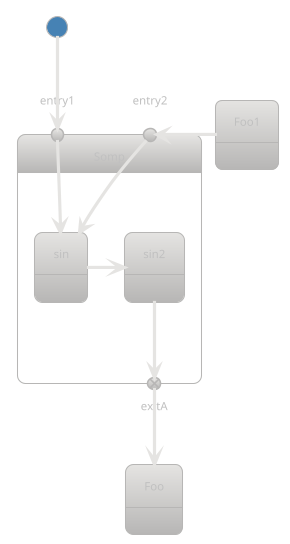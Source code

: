 ' Do not edit
' Theme Gallery
' autogenerated by script
'
@startuml
!theme metal
state Somp {
  state entry1 <<entryPoint>>
  state entry2 <<entryPoint>>
  state sin
  entry1 --> sin
  entry2 -> sin
  sin -> sin2
  sin2 --> exitA <<exitPoint>>
}

[*] --> entry1
exitA --> Foo
Foo1 -> entry2
@enduml
